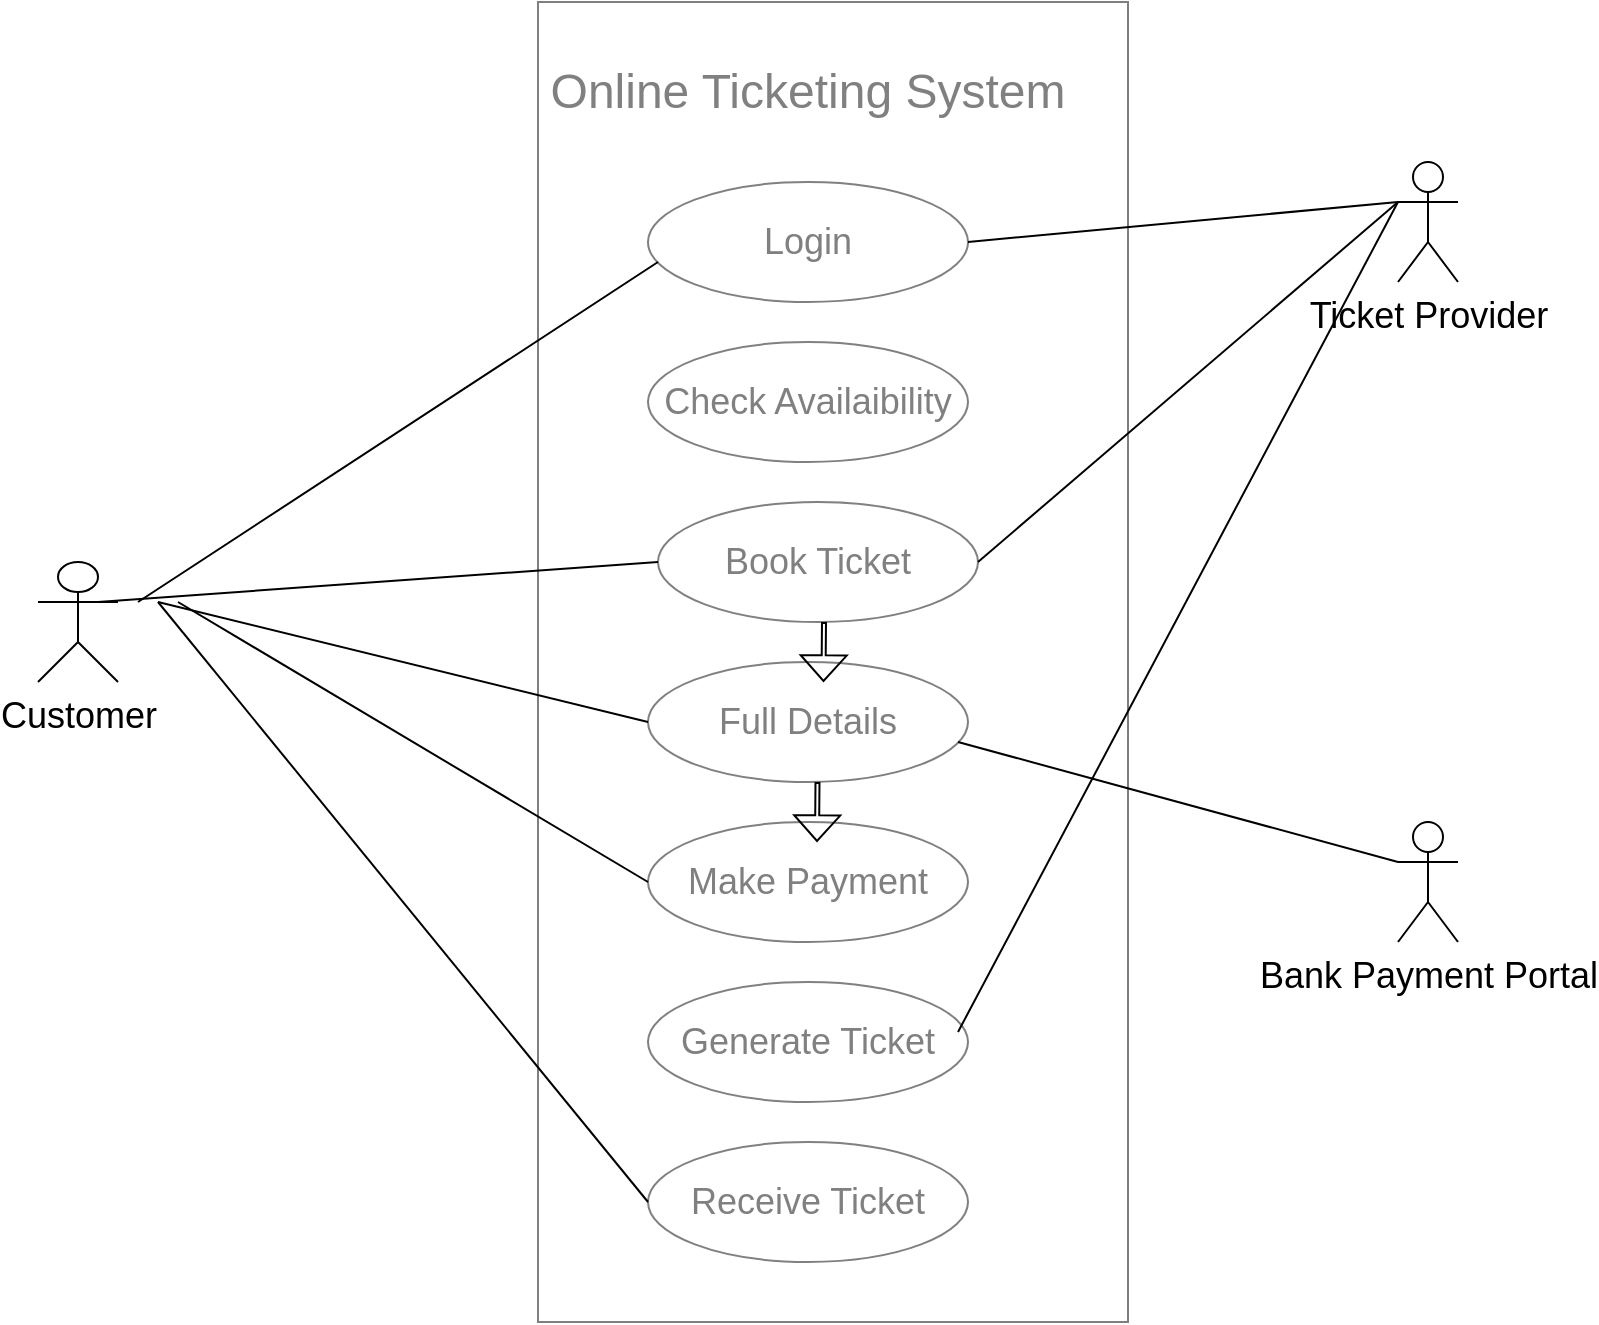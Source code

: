 <mxfile version="21.2.1" type="device">
  <diagram name="Page-1" id="PvxEXtanMBis9T8CwfYS">
    <mxGraphModel dx="851" dy="662" grid="1" gridSize="10" guides="1" tooltips="1" connect="1" arrows="1" fold="1" page="1" pageScale="1" pageWidth="850" pageHeight="1100" math="0" shadow="0">
      <root>
        <mxCell id="0" />
        <mxCell id="1" parent="0" />
        <mxCell id="BF623RvJxD7XDJiJDWkn-1" value="&lt;font style=&quot;font-size: 24px;&quot;&gt;Online Ticketing System&lt;/font&gt;" style="text;html=1;strokeColor=none;fillColor=none;align=center;verticalAlign=middle;whiteSpace=wrap;rounded=0;" vertex="1" parent="1">
          <mxGeometry x="300" y="90" width="270" height="30" as="geometry" />
        </mxCell>
        <mxCell id="BF623RvJxD7XDJiJDWkn-3" value="&lt;span style=&quot;font-size: 18px;&quot;&gt;Login&lt;/span&gt;" style="ellipse;whiteSpace=wrap;html=1;" vertex="1" parent="1">
          <mxGeometry x="355" y="150" width="160" height="60" as="geometry" />
        </mxCell>
        <mxCell id="BF623RvJxD7XDJiJDWkn-4" value="&lt;span style=&quot;font-size: 18px;&quot;&gt;Check Availaibility&lt;/span&gt;" style="ellipse;whiteSpace=wrap;html=1;" vertex="1" parent="1">
          <mxGeometry x="355" y="230" width="160" height="60" as="geometry" />
        </mxCell>
        <mxCell id="BF623RvJxD7XDJiJDWkn-5" value="&lt;span style=&quot;font-size: 18px;&quot;&gt;Make Payment&lt;/span&gt;" style="ellipse;whiteSpace=wrap;html=1;" vertex="1" parent="1">
          <mxGeometry x="355" y="470" width="160" height="60" as="geometry" />
        </mxCell>
        <mxCell id="BF623RvJxD7XDJiJDWkn-7" value="&lt;span style=&quot;font-size: 18px;&quot;&gt;Full Details&lt;/span&gt;" style="ellipse;whiteSpace=wrap;html=1;" vertex="1" parent="1">
          <mxGeometry x="355" y="390" width="160" height="60" as="geometry" />
        </mxCell>
        <mxCell id="BF623RvJxD7XDJiJDWkn-8" value="&lt;span style=&quot;font-size: 18px;&quot;&gt;Book Ticket&lt;/span&gt;" style="ellipse;whiteSpace=wrap;html=1;" vertex="1" parent="1">
          <mxGeometry x="360" y="310" width="160" height="60" as="geometry" />
        </mxCell>
        <mxCell id="BF623RvJxD7XDJiJDWkn-9" value="&lt;span style=&quot;font-size: 18px;&quot;&gt;Generate Ticket&lt;/span&gt;" style="ellipse;whiteSpace=wrap;html=1;" vertex="1" parent="1">
          <mxGeometry x="355" y="550" width="160" height="60" as="geometry" />
        </mxCell>
        <mxCell id="BF623RvJxD7XDJiJDWkn-10" value="&lt;span style=&quot;font-size: 18px;&quot;&gt;Receive Ticket&lt;/span&gt;" style="ellipse;whiteSpace=wrap;html=1;" vertex="1" parent="1">
          <mxGeometry x="355" y="630" width="160" height="60" as="geometry" />
        </mxCell>
        <mxCell id="BF623RvJxD7XDJiJDWkn-13" value="" style="rounded=0;whiteSpace=wrap;html=1;opacity=50;shadow=0;" vertex="1" parent="1">
          <mxGeometry x="300" y="60" width="295" height="660" as="geometry" />
        </mxCell>
        <mxCell id="BF623RvJxD7XDJiJDWkn-15" value="&lt;font style=&quot;font-size: 18px;&quot;&gt;Customer&lt;br&gt;&lt;/font&gt;" style="shape=umlActor;verticalLabelPosition=bottom;verticalAlign=top;html=1;outlineConnect=0;" vertex="1" parent="1">
          <mxGeometry x="50" y="340" width="40" height="60" as="geometry" />
        </mxCell>
        <mxCell id="BF623RvJxD7XDJiJDWkn-16" value="&lt;font style=&quot;font-size: 18px;&quot;&gt;Bank Payment Portal&lt;/font&gt;" style="shape=umlActor;verticalLabelPosition=bottom;verticalAlign=top;html=1;outlineConnect=0;" vertex="1" parent="1">
          <mxGeometry x="730" y="470" width="30" height="60" as="geometry" />
        </mxCell>
        <mxCell id="BF623RvJxD7XDJiJDWkn-17" value="&lt;font style=&quot;font-size: 18px;&quot;&gt;Ticket Provider&lt;/font&gt;" style="shape=umlActor;verticalLabelPosition=bottom;verticalAlign=top;html=1;outlineConnect=0;" vertex="1" parent="1">
          <mxGeometry x="730" y="140" width="30" height="60" as="geometry" />
        </mxCell>
        <mxCell id="BF623RvJxD7XDJiJDWkn-22" value="" style="endArrow=none;html=1;rounded=0;" edge="1" parent="1">
          <mxGeometry width="50" height="50" relative="1" as="geometry">
            <mxPoint x="100" y="360" as="sourcePoint" />
            <mxPoint x="360" y="190" as="targetPoint" />
          </mxGeometry>
        </mxCell>
        <mxCell id="BF623RvJxD7XDJiJDWkn-29" value="" style="endArrow=none;html=1;rounded=0;" edge="1" parent="1">
          <mxGeometry width="50" height="50" relative="1" as="geometry">
            <mxPoint x="80" y="360" as="sourcePoint" />
            <mxPoint x="360" y="340" as="targetPoint" />
          </mxGeometry>
        </mxCell>
        <mxCell id="BF623RvJxD7XDJiJDWkn-39" value="" style="endArrow=none;html=1;rounded=0;" edge="1" parent="1">
          <mxGeometry width="50" height="50" relative="1" as="geometry">
            <mxPoint x="110" y="360" as="sourcePoint" />
            <mxPoint x="355" y="420" as="targetPoint" />
          </mxGeometry>
        </mxCell>
        <mxCell id="BF623RvJxD7XDJiJDWkn-40" value="" style="endArrow=none;html=1;rounded=0;entryX=0;entryY=0.333;entryDx=0;entryDy=0;entryPerimeter=0;" edge="1" parent="1" target="BF623RvJxD7XDJiJDWkn-17">
          <mxGeometry width="50" height="50" relative="1" as="geometry">
            <mxPoint x="520" y="340" as="sourcePoint" />
            <mxPoint x="570" y="290" as="targetPoint" />
          </mxGeometry>
        </mxCell>
        <mxCell id="BF623RvJxD7XDJiJDWkn-41" value="" style="endArrow=none;html=1;rounded=0;entryX=0;entryY=0.333;entryDx=0;entryDy=0;entryPerimeter=0;" edge="1" parent="1" target="BF623RvJxD7XDJiJDWkn-17">
          <mxGeometry width="50" height="50" relative="1" as="geometry">
            <mxPoint x="515" y="180" as="sourcePoint" />
            <mxPoint x="720" y="160" as="targetPoint" />
          </mxGeometry>
        </mxCell>
        <mxCell id="BF623RvJxD7XDJiJDWkn-42" value="" style="endArrow=none;html=1;rounded=0;" edge="1" parent="1">
          <mxGeometry width="50" height="50" relative="1" as="geometry">
            <mxPoint x="510" y="575" as="sourcePoint" />
            <mxPoint x="730" y="160" as="targetPoint" />
          </mxGeometry>
        </mxCell>
        <mxCell id="BF623RvJxD7XDJiJDWkn-43" value="" style="endArrow=none;html=1;rounded=0;" edge="1" parent="1">
          <mxGeometry width="50" height="50" relative="1" as="geometry">
            <mxPoint x="110" y="360" as="sourcePoint" />
            <mxPoint x="355" y="660" as="targetPoint" />
          </mxGeometry>
        </mxCell>
        <mxCell id="BF623RvJxD7XDJiJDWkn-46" value="" style="endArrow=none;html=1;rounded=0;" edge="1" parent="1">
          <mxGeometry width="50" height="50" relative="1" as="geometry">
            <mxPoint x="120" y="360" as="sourcePoint" />
            <mxPoint x="355" y="500" as="targetPoint" />
          </mxGeometry>
        </mxCell>
        <mxCell id="BF623RvJxD7XDJiJDWkn-47" value="" style="endArrow=none;html=1;rounded=0;entryX=0;entryY=0.333;entryDx=0;entryDy=0;entryPerimeter=0;" edge="1" parent="1" target="BF623RvJxD7XDJiJDWkn-16">
          <mxGeometry width="50" height="50" relative="1" as="geometry">
            <mxPoint x="510" y="430" as="sourcePoint" />
            <mxPoint x="560" y="380" as="targetPoint" />
          </mxGeometry>
        </mxCell>
        <mxCell id="BF623RvJxD7XDJiJDWkn-51" value="" style="shape=flexArrow;endArrow=classic;html=1;rounded=0;width=2;endSize=3.94;" edge="1" parent="1">
          <mxGeometry width="50" height="50" relative="1" as="geometry">
            <mxPoint x="439.75" y="450" as="sourcePoint" />
            <mxPoint x="439.5" y="480" as="targetPoint" />
          </mxGeometry>
        </mxCell>
        <mxCell id="BF623RvJxD7XDJiJDWkn-55" value="" style="shape=flexArrow;endArrow=classic;html=1;rounded=0;width=2;endSize=3.94;" edge="1" parent="1">
          <mxGeometry width="50" height="50" relative="1" as="geometry">
            <mxPoint x="443" y="370" as="sourcePoint" />
            <mxPoint x="442.75" y="400" as="targetPoint" />
          </mxGeometry>
        </mxCell>
      </root>
    </mxGraphModel>
  </diagram>
</mxfile>

